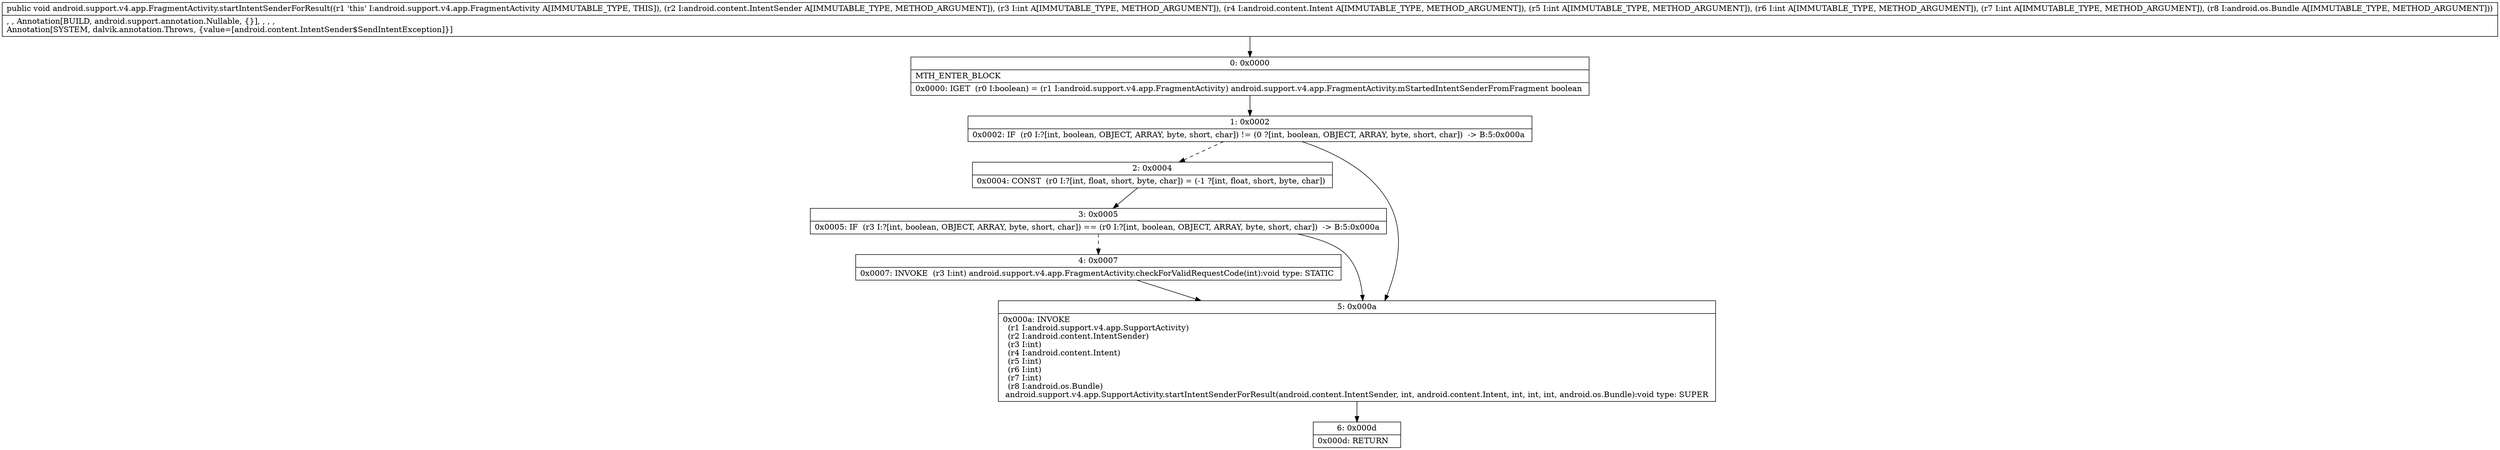 digraph "CFG forandroid.support.v4.app.FragmentActivity.startIntentSenderForResult(Landroid\/content\/IntentSender;ILandroid\/content\/Intent;IIILandroid\/os\/Bundle;)V" {
Node_0 [shape=record,label="{0\:\ 0x0000|MTH_ENTER_BLOCK\l|0x0000: IGET  (r0 I:boolean) = (r1 I:android.support.v4.app.FragmentActivity) android.support.v4.app.FragmentActivity.mStartedIntentSenderFromFragment boolean \l}"];
Node_1 [shape=record,label="{1\:\ 0x0002|0x0002: IF  (r0 I:?[int, boolean, OBJECT, ARRAY, byte, short, char]) != (0 ?[int, boolean, OBJECT, ARRAY, byte, short, char])  \-\> B:5:0x000a \l}"];
Node_2 [shape=record,label="{2\:\ 0x0004|0x0004: CONST  (r0 I:?[int, float, short, byte, char]) = (\-1 ?[int, float, short, byte, char]) \l}"];
Node_3 [shape=record,label="{3\:\ 0x0005|0x0005: IF  (r3 I:?[int, boolean, OBJECT, ARRAY, byte, short, char]) == (r0 I:?[int, boolean, OBJECT, ARRAY, byte, short, char])  \-\> B:5:0x000a \l}"];
Node_4 [shape=record,label="{4\:\ 0x0007|0x0007: INVOKE  (r3 I:int) android.support.v4.app.FragmentActivity.checkForValidRequestCode(int):void type: STATIC \l}"];
Node_5 [shape=record,label="{5\:\ 0x000a|0x000a: INVOKE  \l  (r1 I:android.support.v4.app.SupportActivity)\l  (r2 I:android.content.IntentSender)\l  (r3 I:int)\l  (r4 I:android.content.Intent)\l  (r5 I:int)\l  (r6 I:int)\l  (r7 I:int)\l  (r8 I:android.os.Bundle)\l android.support.v4.app.SupportActivity.startIntentSenderForResult(android.content.IntentSender, int, android.content.Intent, int, int, int, android.os.Bundle):void type: SUPER \l}"];
Node_6 [shape=record,label="{6\:\ 0x000d|0x000d: RETURN   \l}"];
MethodNode[shape=record,label="{public void android.support.v4.app.FragmentActivity.startIntentSenderForResult((r1 'this' I:android.support.v4.app.FragmentActivity A[IMMUTABLE_TYPE, THIS]), (r2 I:android.content.IntentSender A[IMMUTABLE_TYPE, METHOD_ARGUMENT]), (r3 I:int A[IMMUTABLE_TYPE, METHOD_ARGUMENT]), (r4 I:android.content.Intent A[IMMUTABLE_TYPE, METHOD_ARGUMENT]), (r5 I:int A[IMMUTABLE_TYPE, METHOD_ARGUMENT]), (r6 I:int A[IMMUTABLE_TYPE, METHOD_ARGUMENT]), (r7 I:int A[IMMUTABLE_TYPE, METHOD_ARGUMENT]), (r8 I:android.os.Bundle A[IMMUTABLE_TYPE, METHOD_ARGUMENT]))  | , , Annotation[BUILD, android.support.annotation.Nullable, \{\}], , , , \lAnnotation[SYSTEM, dalvik.annotation.Throws, \{value=[android.content.IntentSender$SendIntentException]\}]\l}"];
MethodNode -> Node_0;
Node_0 -> Node_1;
Node_1 -> Node_2[style=dashed];
Node_1 -> Node_5;
Node_2 -> Node_3;
Node_3 -> Node_4[style=dashed];
Node_3 -> Node_5;
Node_4 -> Node_5;
Node_5 -> Node_6;
}

